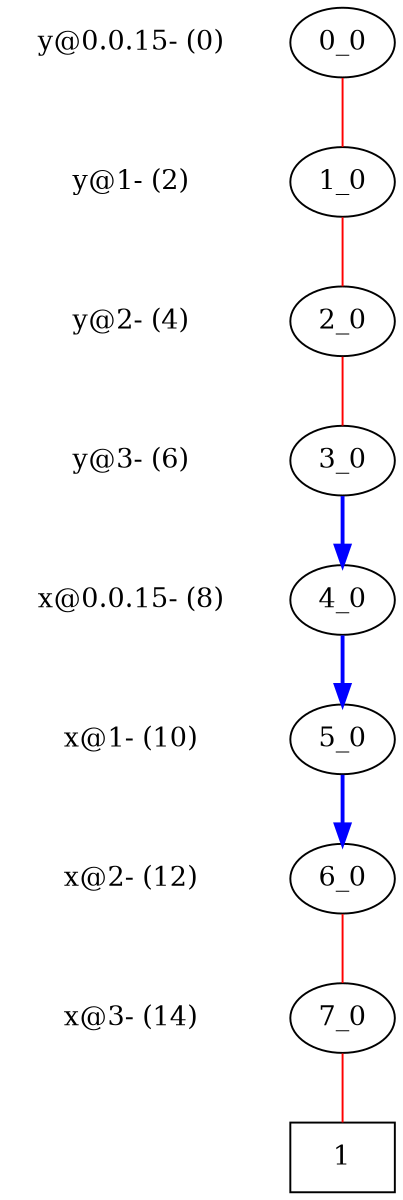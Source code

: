 digraph "DD" { size = "8,8" 
  center = true; 
edge [dir = none];
{ node [shape = plaintext];
  edge [style = invis];
 "CONST NODES" [style = invis];
"y@0.0.15- (0)" -> "y@1- (2)" -> "y@2- (4)" -> "y@3- (6)" -> "x@0.0.15- (8)" -> "x@1- (10)" -> "x@2- (12)" -> "x@3- (14)" -> "CONST NODES"
}
{ rank = same; "y@0.0.15- (0)";  "0_0"; 
}
{ rank = same; "y@1- (2)";  "1_0"; 
}
{ rank = same; "y@2- (4)";  "2_0"; 
}
{ rank = same; "y@3- (6)";  "3_0"; 
}
{ rank = same; "x@0.0.15- (8)";  "4_0"; 
}
{ rank = same; "x@1- (10)";  "5_0"; 
}
{ rank = same; "x@2- (12)";  "6_0"; 
}
{ rank = same; "x@3- (14)";  "7_0"; 
}
{ rank = same; "CONST NODES";
{ node [shape = box]; "1"; }} "0_0" -> "1_0"[color=red];
 "1_0" -> "2_0"[color=red];
 "2_0" -> "3_0"[color=red];
 "3_0" -> "4_0"[color=blue,style=bold,dir=forward];
 "4_0" -> "5_0"[color=blue,style=bold,dir=forward];
 "5_0" -> "6_0"[color=blue,style=bold,dir=forward];
 "6_0" -> "7_0"[color=red];
 "7_0" ->"1"[color=red];

}
